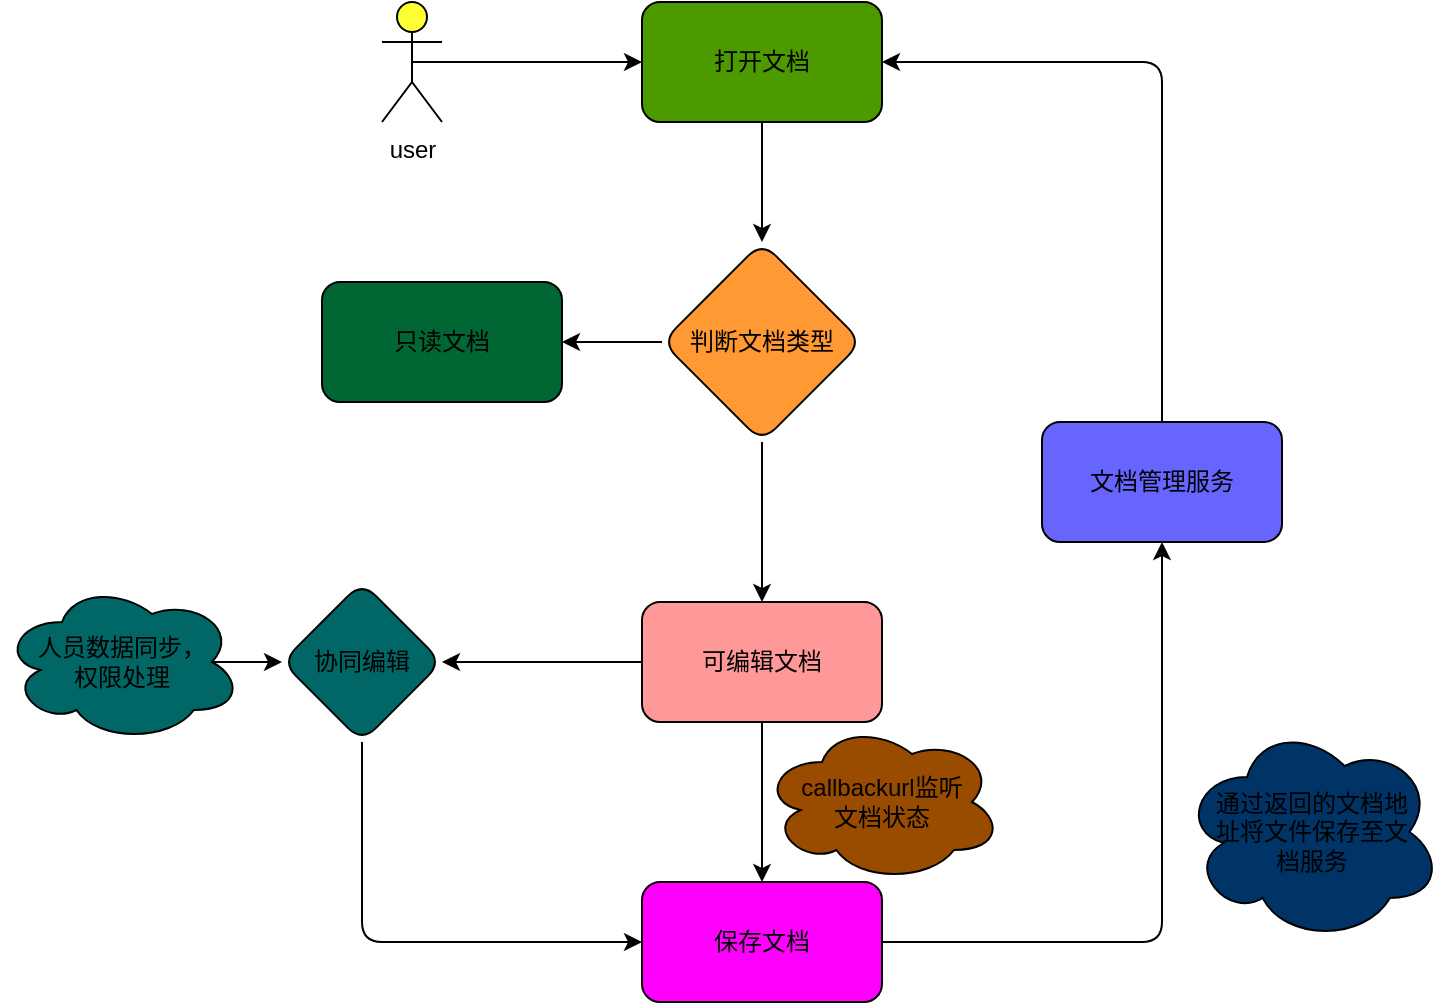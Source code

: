 <mxfile>
    <diagram id="udnwHgA9IgvKCQdY56eb" name="第 1 页">
        <mxGraphModel dx="1947" dy="782" grid="1" gridSize="10" guides="1" tooltips="1" connect="1" arrows="1" fold="1" page="1" pageScale="1" pageWidth="827" pageHeight="1169" math="0" shadow="0">
            <root>
                <mxCell id="0"/>
                <mxCell id="1" parent="0"/>
                <mxCell id="6" value="" style="edgeStyle=none;html=1;" edge="1" parent="1" source="2" target="5">
                    <mxGeometry relative="1" as="geometry"/>
                </mxCell>
                <mxCell id="2" value="打开文档" style="rounded=1;whiteSpace=wrap;html=1;fillColor=#4D9900;" vertex="1" parent="1">
                    <mxGeometry x="100" y="160" width="120" height="60" as="geometry"/>
                </mxCell>
                <mxCell id="8" value="" style="edgeStyle=none;html=1;" edge="1" parent="1" source="5" target="7">
                    <mxGeometry relative="1" as="geometry"/>
                </mxCell>
                <mxCell id="10" value="" style="edgeStyle=none;html=1;" edge="1" parent="1" source="5" target="9">
                    <mxGeometry relative="1" as="geometry"/>
                </mxCell>
                <mxCell id="5" value="判断文档类型" style="rhombus;whiteSpace=wrap;html=1;rounded=1;fillColor=#FF9933;" vertex="1" parent="1">
                    <mxGeometry x="110" y="280" width="100" height="100" as="geometry"/>
                </mxCell>
                <mxCell id="7" value="只读文档" style="whiteSpace=wrap;html=1;rounded=1;fillColor=#006633;" vertex="1" parent="1">
                    <mxGeometry x="-60" y="300" width="120" height="60" as="geometry"/>
                </mxCell>
                <mxCell id="12" value="" style="edgeStyle=none;html=1;" edge="1" parent="1" source="9" target="11">
                    <mxGeometry relative="1" as="geometry"/>
                </mxCell>
                <mxCell id="21" value="" style="edgeStyle=none;html=1;" edge="1" parent="1" source="9" target="20">
                    <mxGeometry relative="1" as="geometry"/>
                </mxCell>
                <mxCell id="9" value="可编辑文档" style="whiteSpace=wrap;html=1;rounded=1;fillColor=#FF9999;" vertex="1" parent="1">
                    <mxGeometry x="100" y="460" width="120" height="60" as="geometry"/>
                </mxCell>
                <mxCell id="14" value="" style="edgeStyle=none;html=1;" edge="1" parent="1" source="11" target="13">
                    <mxGeometry relative="1" as="geometry">
                        <Array as="points">
                            <mxPoint x="360" y="630"/>
                        </Array>
                    </mxGeometry>
                </mxCell>
                <mxCell id="11" value="保存文档" style="whiteSpace=wrap;html=1;rounded=1;fillColor=#FF00FF;" vertex="1" parent="1">
                    <mxGeometry x="100" y="600" width="120" height="60" as="geometry"/>
                </mxCell>
                <mxCell id="15" style="edgeStyle=none;html=1;exitX=0.5;exitY=0;exitDx=0;exitDy=0;entryX=1;entryY=0.5;entryDx=0;entryDy=0;" edge="1" parent="1" source="13" target="2">
                    <mxGeometry relative="1" as="geometry">
                        <Array as="points">
                            <mxPoint x="360" y="190"/>
                        </Array>
                    </mxGeometry>
                </mxCell>
                <mxCell id="13" value="文档管理服务" style="whiteSpace=wrap;html=1;rounded=1;fillColor=#6666FF;" vertex="1" parent="1">
                    <mxGeometry x="300" y="370" width="120" height="60" as="geometry"/>
                </mxCell>
                <mxCell id="18" style="edgeStyle=none;html=1;exitX=0.5;exitY=0.5;exitDx=0;exitDy=0;exitPerimeter=0;entryX=0;entryY=0.5;entryDx=0;entryDy=0;" edge="1" parent="1" source="16" target="2">
                    <mxGeometry relative="1" as="geometry"/>
                </mxCell>
                <mxCell id="16" value="user" style="shape=umlActor;verticalLabelPosition=bottom;verticalAlign=top;html=1;outlineConnect=0;fillColor=#FFFF33;" vertex="1" parent="1">
                    <mxGeometry x="-30" y="160" width="30" height="60" as="geometry"/>
                </mxCell>
                <mxCell id="22" style="edgeStyle=none;html=1;exitX=0.5;exitY=1;exitDx=0;exitDy=0;entryX=0;entryY=0.5;entryDx=0;entryDy=0;" edge="1" parent="1" source="20" target="11">
                    <mxGeometry relative="1" as="geometry">
                        <Array as="points">
                            <mxPoint x="-40" y="630"/>
                        </Array>
                    </mxGeometry>
                </mxCell>
                <mxCell id="20" value="协同编辑" style="rhombus;whiteSpace=wrap;html=1;fillColor=#006666;rounded=1;" vertex="1" parent="1">
                    <mxGeometry x="-80" y="450" width="80" height="80" as="geometry"/>
                </mxCell>
                <mxCell id="24" style="edgeStyle=none;html=1;exitX=0.875;exitY=0.5;exitDx=0;exitDy=0;exitPerimeter=0;entryX=0;entryY=0.5;entryDx=0;entryDy=0;" edge="1" parent="1" source="23" target="20">
                    <mxGeometry relative="1" as="geometry"/>
                </mxCell>
                <mxCell id="23" value="人员数据同步，&lt;br&gt;权限处理" style="ellipse;shape=cloud;whiteSpace=wrap;html=1;fillColor=#006666;" vertex="1" parent="1">
                    <mxGeometry x="-220" y="450" width="120" height="80" as="geometry"/>
                </mxCell>
                <mxCell id="25" value="callbackurl监听&lt;br&gt;文档状态" style="ellipse;shape=cloud;whiteSpace=wrap;html=1;fillColor=#994C00;" vertex="1" parent="1">
                    <mxGeometry x="160" y="520" width="120" height="80" as="geometry"/>
                </mxCell>
                <mxCell id="26" value="通过返回的文档地&lt;br&gt;址将文件保存至文&lt;br&gt;档服务" style="ellipse;shape=cloud;whiteSpace=wrap;html=1;fillColor=#003366;" vertex="1" parent="1">
                    <mxGeometry x="370" y="520" width="130" height="110" as="geometry"/>
                </mxCell>
            </root>
        </mxGraphModel>
    </diagram>
</mxfile>